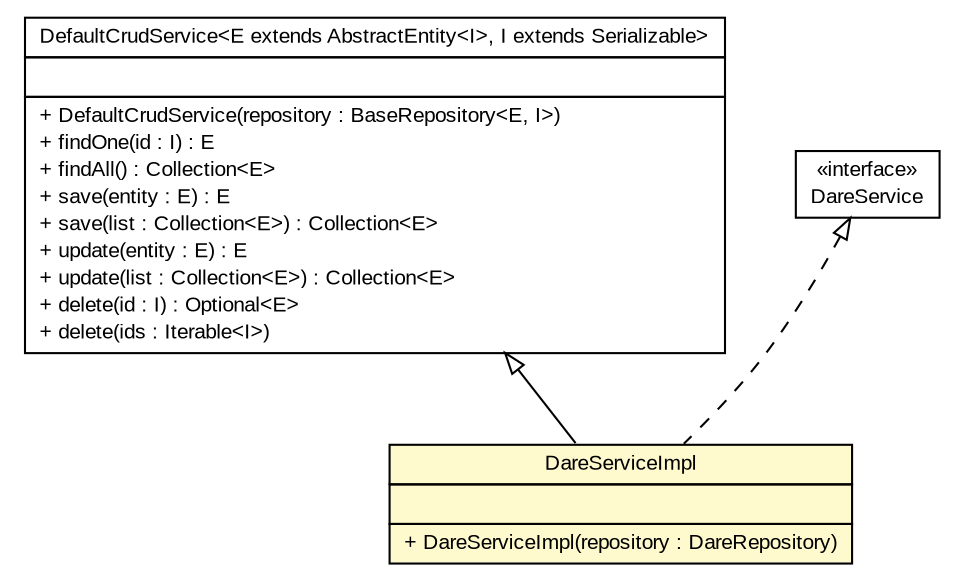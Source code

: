 #!/usr/local/bin/dot
#
# Class diagram 
# Generated by UMLGraph version R5_6 (http://www.umlgraph.org/)
#

digraph G {
	edge [fontname="arial",fontsize=10,labelfontname="arial",labelfontsize=10];
	node [fontname="arial",fontsize=10,shape=plaintext];
	nodesep=0.25;
	ranksep=0.5;
	// br.gov.to.sefaz.business.service.impl.DefaultCrudService<E extends br.gov.to.sefaz.persistence.entity.AbstractEntity<I>, I extends java.io.Serializable>
	c360229 [label=<<table title="br.gov.to.sefaz.business.service.impl.DefaultCrudService" border="0" cellborder="1" cellspacing="0" cellpadding="2" port="p" href="../../../../business/service/impl/DefaultCrudService.html">
		<tr><td><table border="0" cellspacing="0" cellpadding="1">
<tr><td align="center" balign="center"> DefaultCrudService&lt;E extends AbstractEntity&lt;I&gt;, I extends Serializable&gt; </td></tr>
		</table></td></tr>
		<tr><td><table border="0" cellspacing="0" cellpadding="1">
<tr><td align="left" balign="left">  </td></tr>
		</table></td></tr>
		<tr><td><table border="0" cellspacing="0" cellpadding="1">
<tr><td align="left" balign="left"> + DefaultCrudService(repository : BaseRepository&lt;E, I&gt;) </td></tr>
<tr><td align="left" balign="left"> + findOne(id : I) : E </td></tr>
<tr><td align="left" balign="left"> + findAll() : Collection&lt;E&gt; </td></tr>
<tr><td align="left" balign="left"> + save(entity : E) : E </td></tr>
<tr><td align="left" balign="left"> + save(list : Collection&lt;E&gt;) : Collection&lt;E&gt; </td></tr>
<tr><td align="left" balign="left"> + update(entity : E) : E </td></tr>
<tr><td align="left" balign="left"> + update(list : Collection&lt;E&gt;) : Collection&lt;E&gt; </td></tr>
<tr><td align="left" balign="left"> + delete(id : I) : Optional&lt;E&gt; </td></tr>
<tr><td align="left" balign="left"> + delete(ids : Iterable&lt;I&gt;) </td></tr>
		</table></td></tr>
		</table>>, URL="../../../../business/service/impl/DefaultCrudService.html", fontname="arial", fontcolor="black", fontsize=10.0];
	// br.gov.to.sefaz.arr.processamento.service.DareService
	c360849 [label=<<table title="br.gov.to.sefaz.arr.processamento.service.DareService" border="0" cellborder="1" cellspacing="0" cellpadding="2" port="p" href="../DareService.html">
		<tr><td><table border="0" cellspacing="0" cellpadding="1">
<tr><td align="center" balign="center"> &#171;interface&#187; </td></tr>
<tr><td align="center" balign="center"> DareService </td></tr>
		</table></td></tr>
		</table>>, URL="../DareService.html", fontname="arial", fontcolor="black", fontsize=10.0];
	// br.gov.to.sefaz.arr.processamento.service.impl.DareServiceImpl
	c360861 [label=<<table title="br.gov.to.sefaz.arr.processamento.service.impl.DareServiceImpl" border="0" cellborder="1" cellspacing="0" cellpadding="2" port="p" bgcolor="lemonChiffon" href="./DareServiceImpl.html">
		<tr><td><table border="0" cellspacing="0" cellpadding="1">
<tr><td align="center" balign="center"> DareServiceImpl </td></tr>
		</table></td></tr>
		<tr><td><table border="0" cellspacing="0" cellpadding="1">
<tr><td align="left" balign="left">  </td></tr>
		</table></td></tr>
		<tr><td><table border="0" cellspacing="0" cellpadding="1">
<tr><td align="left" balign="left"> + DareServiceImpl(repository : DareRepository) </td></tr>
		</table></td></tr>
		</table>>, URL="./DareServiceImpl.html", fontname="arial", fontcolor="black", fontsize=10.0];
	//br.gov.to.sefaz.arr.processamento.service.impl.DareServiceImpl extends br.gov.to.sefaz.business.service.impl.DefaultCrudService<br.gov.to.sefaz.arr.persistence.entity.Dare, java.lang.Long>
	c360229:p -> c360861:p [dir=back,arrowtail=empty];
	//br.gov.to.sefaz.arr.processamento.service.impl.DareServiceImpl implements br.gov.to.sefaz.arr.processamento.service.DareService
	c360849:p -> c360861:p [dir=back,arrowtail=empty,style=dashed];
}

